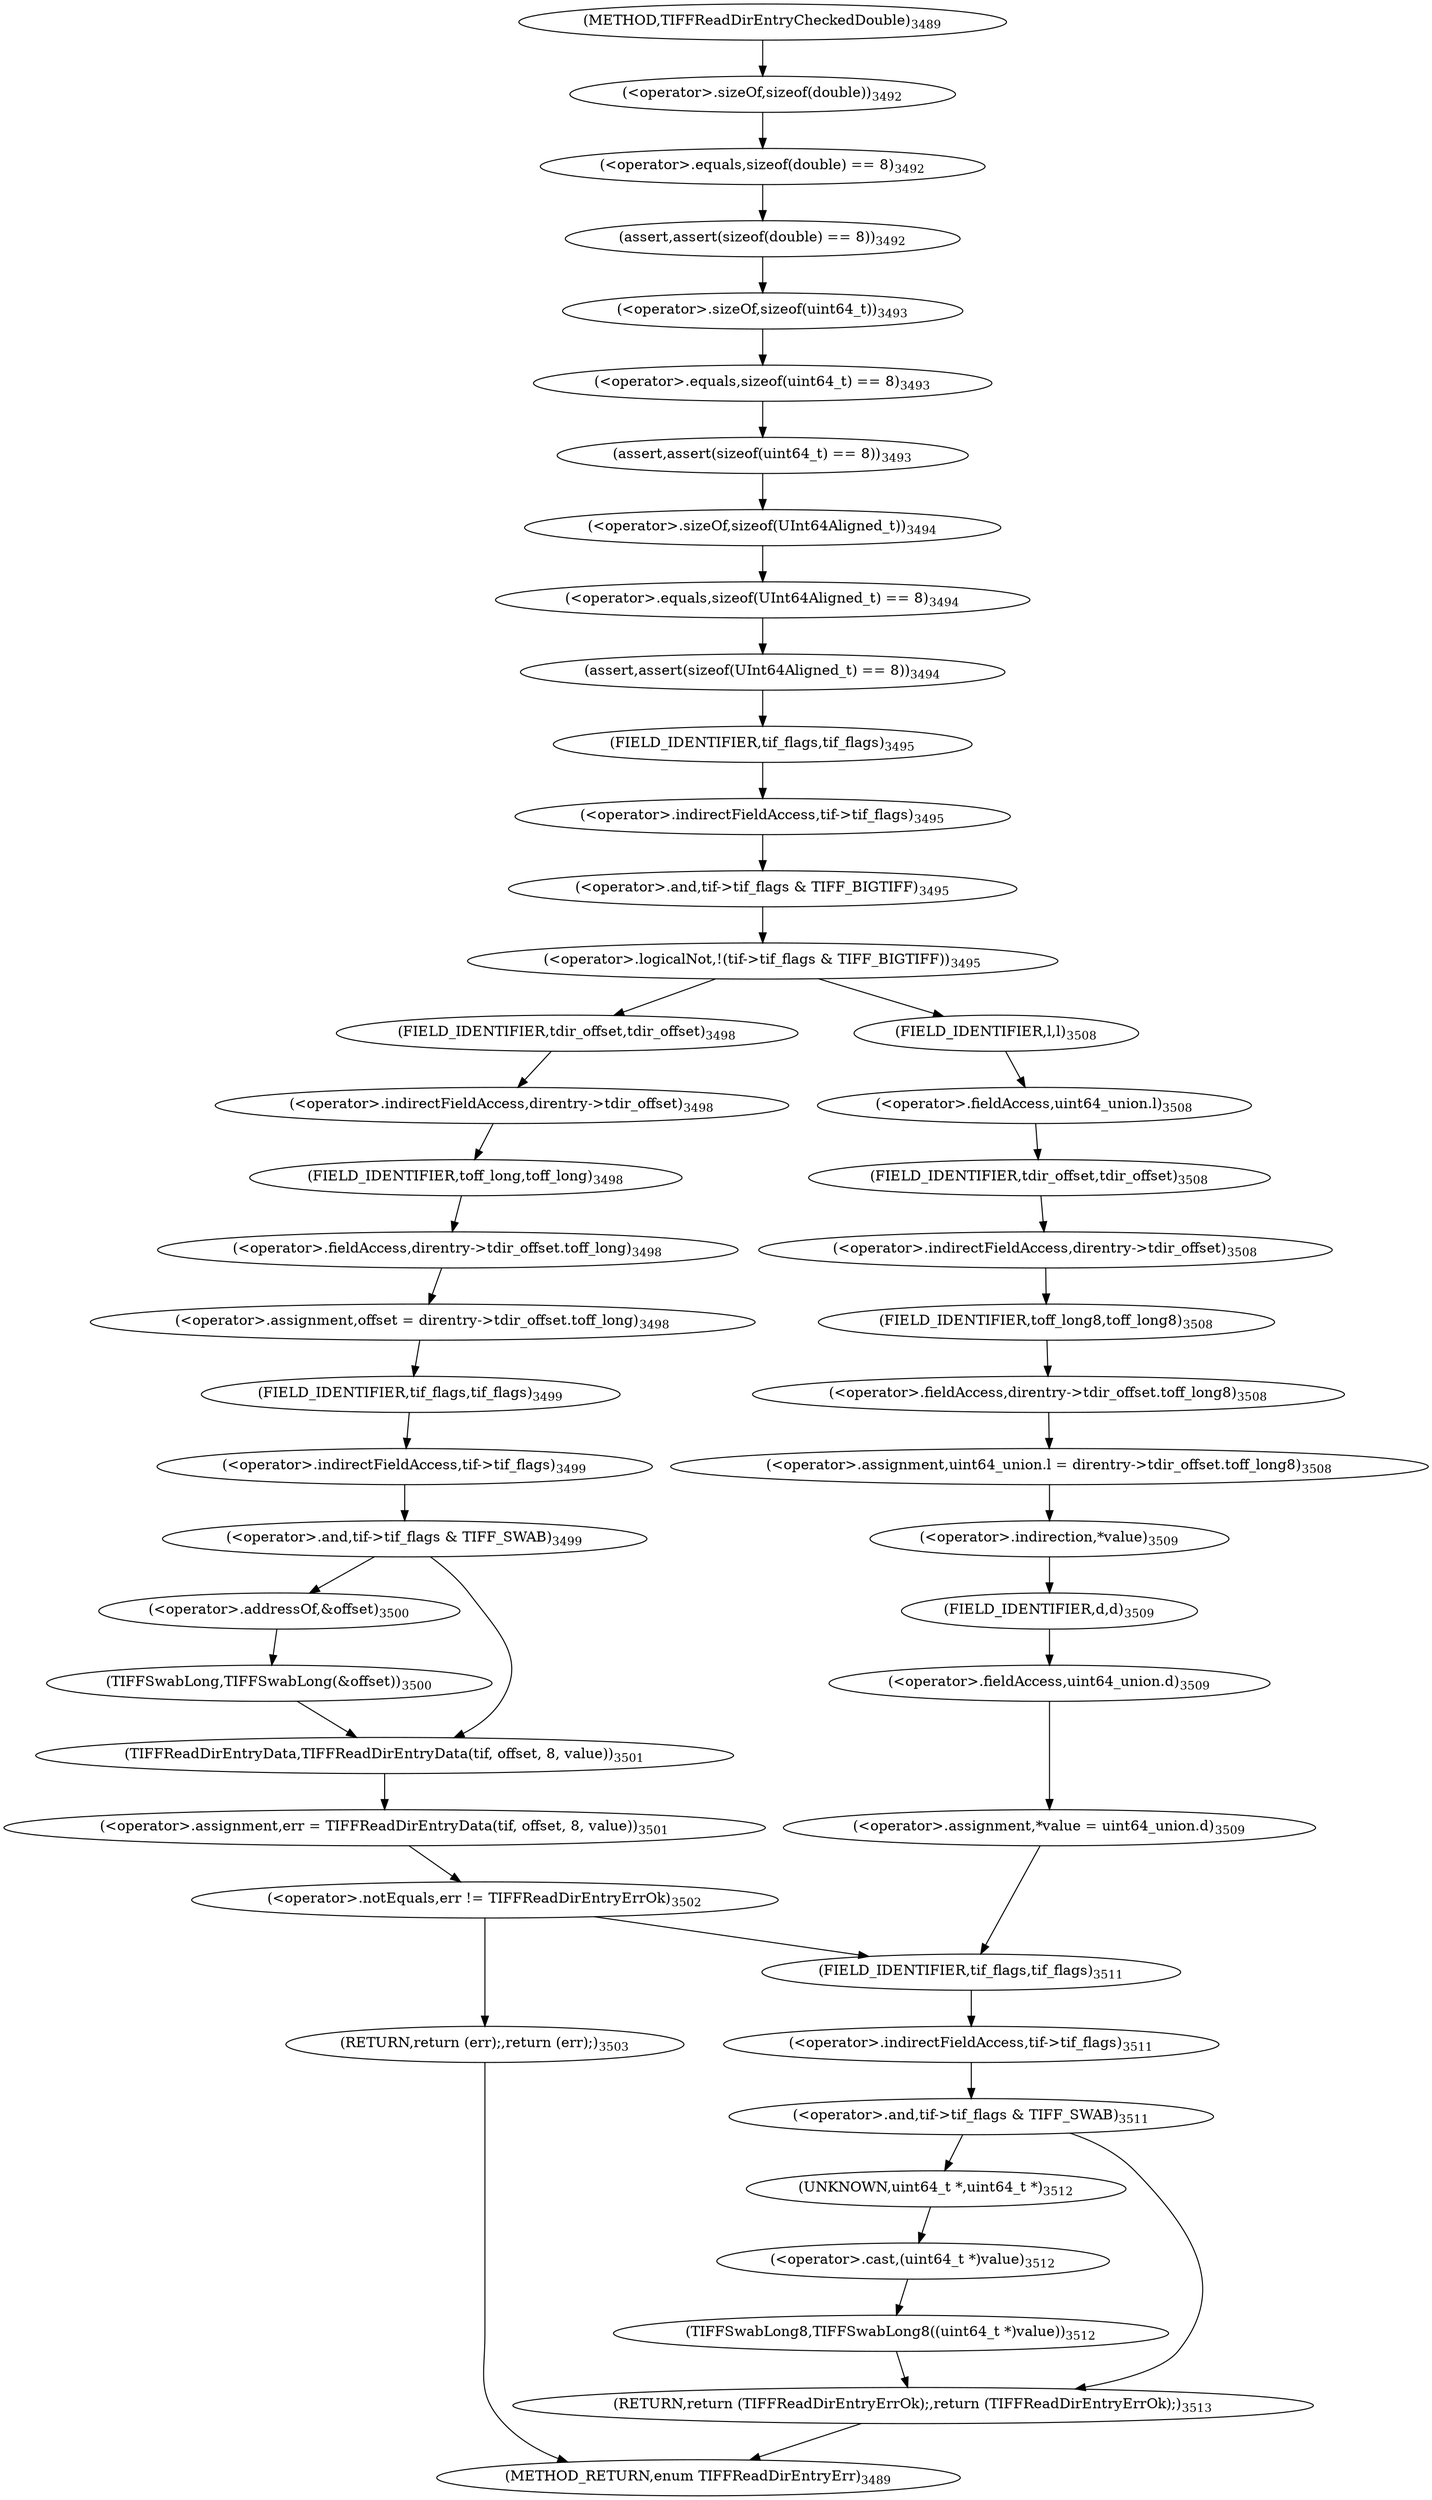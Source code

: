 digraph "TIFFReadDirEntryCheckedDouble" {  
"87233" [label = <(assert,assert(sizeof(double) == 8))<SUB>3492</SUB>> ]
"87238" [label = <(assert,assert(sizeof(uint64_t) == 8))<SUB>3493</SUB>> ]
"87243" [label = <(assert,assert(sizeof(UInt64Aligned_t) == 8))<SUB>3494</SUB>> ]
"87318" [label = <(RETURN,return (TIFFReadDirEntryErrOk);,return (TIFFReadDirEntryErrOk);)<SUB>3513</SUB>> ]
"87234" [label = <(&lt;operator&gt;.equals,sizeof(double) == 8)<SUB>3492</SUB>> ]
"87239" [label = <(&lt;operator&gt;.equals,sizeof(uint64_t) == 8)<SUB>3493</SUB>> ]
"87244" [label = <(&lt;operator&gt;.equals,sizeof(UInt64Aligned_t) == 8)<SUB>3494</SUB>> ]
"87249" [label = <(&lt;operator&gt;.logicalNot,!(tif-&gt;tif_flags &amp; TIFF_BIGTIFF))<SUB>3495</SUB>> ]
"87308" [label = <(&lt;operator&gt;.and,tif-&gt;tif_flags &amp; TIFF_SWAB)<SUB>3511</SUB>> ]
"87235" [label = <(&lt;operator&gt;.sizeOf,sizeof(double))<SUB>3492</SUB>> ]
"87240" [label = <(&lt;operator&gt;.sizeOf,sizeof(uint64_t))<SUB>3493</SUB>> ]
"87245" [label = <(&lt;operator&gt;.sizeOf,sizeof(UInt64Aligned_t))<SUB>3494</SUB>> ]
"87250" [label = <(&lt;operator&gt;.and,tif-&gt;tif_flags &amp; TIFF_BIGTIFF)<SUB>3495</SUB>> ]
"87258" [label = <(&lt;operator&gt;.assignment,offset = direntry-&gt;tdir_offset.toff_long)<SUB>3498</SUB>> ]
"87275" [label = <(&lt;operator&gt;.assignment,err = TIFFReadDirEntryData(tif, offset, 8, value))<SUB>3501</SUB>> ]
"87309" [label = <(&lt;operator&gt;.indirectFieldAccess,tif-&gt;tif_flags)<SUB>3511</SUB>> ]
"87314" [label = <(TIFFSwabLong8,TIFFSwabLong8((uint64_t *)value))<SUB>3512</SUB>> ]
"87251" [label = <(&lt;operator&gt;.indirectFieldAccess,tif-&gt;tif_flags)<SUB>3495</SUB>> ]
"87260" [label = <(&lt;operator&gt;.fieldAccess,direntry-&gt;tdir_offset.toff_long)<SUB>3498</SUB>> ]
"87266" [label = <(&lt;operator&gt;.and,tif-&gt;tif_flags &amp; TIFF_SWAB)<SUB>3499</SUB>> ]
"87277" [label = <(TIFFReadDirEntryData,TIFFReadDirEntryData(tif, offset, 8, value))<SUB>3501</SUB>> ]
"87283" [label = <(&lt;operator&gt;.notEquals,err != TIFFReadDirEntryErrOk)<SUB>3502</SUB>> ]
"87292" [label = <(&lt;operator&gt;.assignment,uint64_union.l = direntry-&gt;tdir_offset.toff_long8)<SUB>3508</SUB>> ]
"87301" [label = <(&lt;operator&gt;.assignment,*value = uint64_union.d)<SUB>3509</SUB>> ]
"87311" [label = <(FIELD_IDENTIFIER,tif_flags,tif_flags)<SUB>3511</SUB>> ]
"87315" [label = <(&lt;operator&gt;.cast,(uint64_t *)value)<SUB>3512</SUB>> ]
"87253" [label = <(FIELD_IDENTIFIER,tif_flags,tif_flags)<SUB>3495</SUB>> ]
"87261" [label = <(&lt;operator&gt;.indirectFieldAccess,direntry-&gt;tdir_offset)<SUB>3498</SUB>> ]
"87264" [label = <(FIELD_IDENTIFIER,toff_long,toff_long)<SUB>3498</SUB>> ]
"87267" [label = <(&lt;operator&gt;.indirectFieldAccess,tif-&gt;tif_flags)<SUB>3499</SUB>> ]
"87272" [label = <(TIFFSwabLong,TIFFSwabLong(&amp;offset))<SUB>3500</SUB>> ]
"87287" [label = <(RETURN,return (err);,return (err);)<SUB>3503</SUB>> ]
"87293" [label = <(&lt;operator&gt;.fieldAccess,uint64_union.l)<SUB>3508</SUB>> ]
"87296" [label = <(&lt;operator&gt;.fieldAccess,direntry-&gt;tdir_offset.toff_long8)<SUB>3508</SUB>> ]
"87302" [label = <(&lt;operator&gt;.indirection,*value)<SUB>3509</SUB>> ]
"87304" [label = <(&lt;operator&gt;.fieldAccess,uint64_union.d)<SUB>3509</SUB>> ]
"87316" [label = <(UNKNOWN,uint64_t *,uint64_t *)<SUB>3512</SUB>> ]
"87263" [label = <(FIELD_IDENTIFIER,tdir_offset,tdir_offset)<SUB>3498</SUB>> ]
"87269" [label = <(FIELD_IDENTIFIER,tif_flags,tif_flags)<SUB>3499</SUB>> ]
"87273" [label = <(&lt;operator&gt;.addressOf,&amp;offset)<SUB>3500</SUB>> ]
"87295" [label = <(FIELD_IDENTIFIER,l,l)<SUB>3508</SUB>> ]
"87297" [label = <(&lt;operator&gt;.indirectFieldAccess,direntry-&gt;tdir_offset)<SUB>3508</SUB>> ]
"87300" [label = <(FIELD_IDENTIFIER,toff_long8,toff_long8)<SUB>3508</SUB>> ]
"87306" [label = <(FIELD_IDENTIFIER,d,d)<SUB>3509</SUB>> ]
"87299" [label = <(FIELD_IDENTIFIER,tdir_offset,tdir_offset)<SUB>3508</SUB>> ]
"87228" [label = <(METHOD,TIFFReadDirEntryCheckedDouble)<SUB>3489</SUB>> ]
"87320" [label = <(METHOD_RETURN,enum TIFFReadDirEntryErr)<SUB>3489</SUB>> ]
  "87233" -> "87240" 
  "87238" -> "87245" 
  "87243" -> "87253" 
  "87318" -> "87320" 
  "87234" -> "87233" 
  "87239" -> "87238" 
  "87244" -> "87243" 
  "87249" -> "87263" 
  "87249" -> "87295" 
  "87308" -> "87316" 
  "87308" -> "87318" 
  "87235" -> "87234" 
  "87240" -> "87239" 
  "87245" -> "87244" 
  "87250" -> "87249" 
  "87258" -> "87269" 
  "87275" -> "87283" 
  "87309" -> "87308" 
  "87314" -> "87318" 
  "87251" -> "87250" 
  "87260" -> "87258" 
  "87266" -> "87273" 
  "87266" -> "87277" 
  "87277" -> "87275" 
  "87283" -> "87287" 
  "87283" -> "87311" 
  "87292" -> "87302" 
  "87301" -> "87311" 
  "87311" -> "87309" 
  "87315" -> "87314" 
  "87253" -> "87251" 
  "87261" -> "87264" 
  "87264" -> "87260" 
  "87267" -> "87266" 
  "87272" -> "87277" 
  "87287" -> "87320" 
  "87293" -> "87299" 
  "87296" -> "87292" 
  "87302" -> "87306" 
  "87304" -> "87301" 
  "87316" -> "87315" 
  "87263" -> "87261" 
  "87269" -> "87267" 
  "87273" -> "87272" 
  "87295" -> "87293" 
  "87297" -> "87300" 
  "87300" -> "87296" 
  "87306" -> "87304" 
  "87299" -> "87297" 
  "87228" -> "87235" 
}
